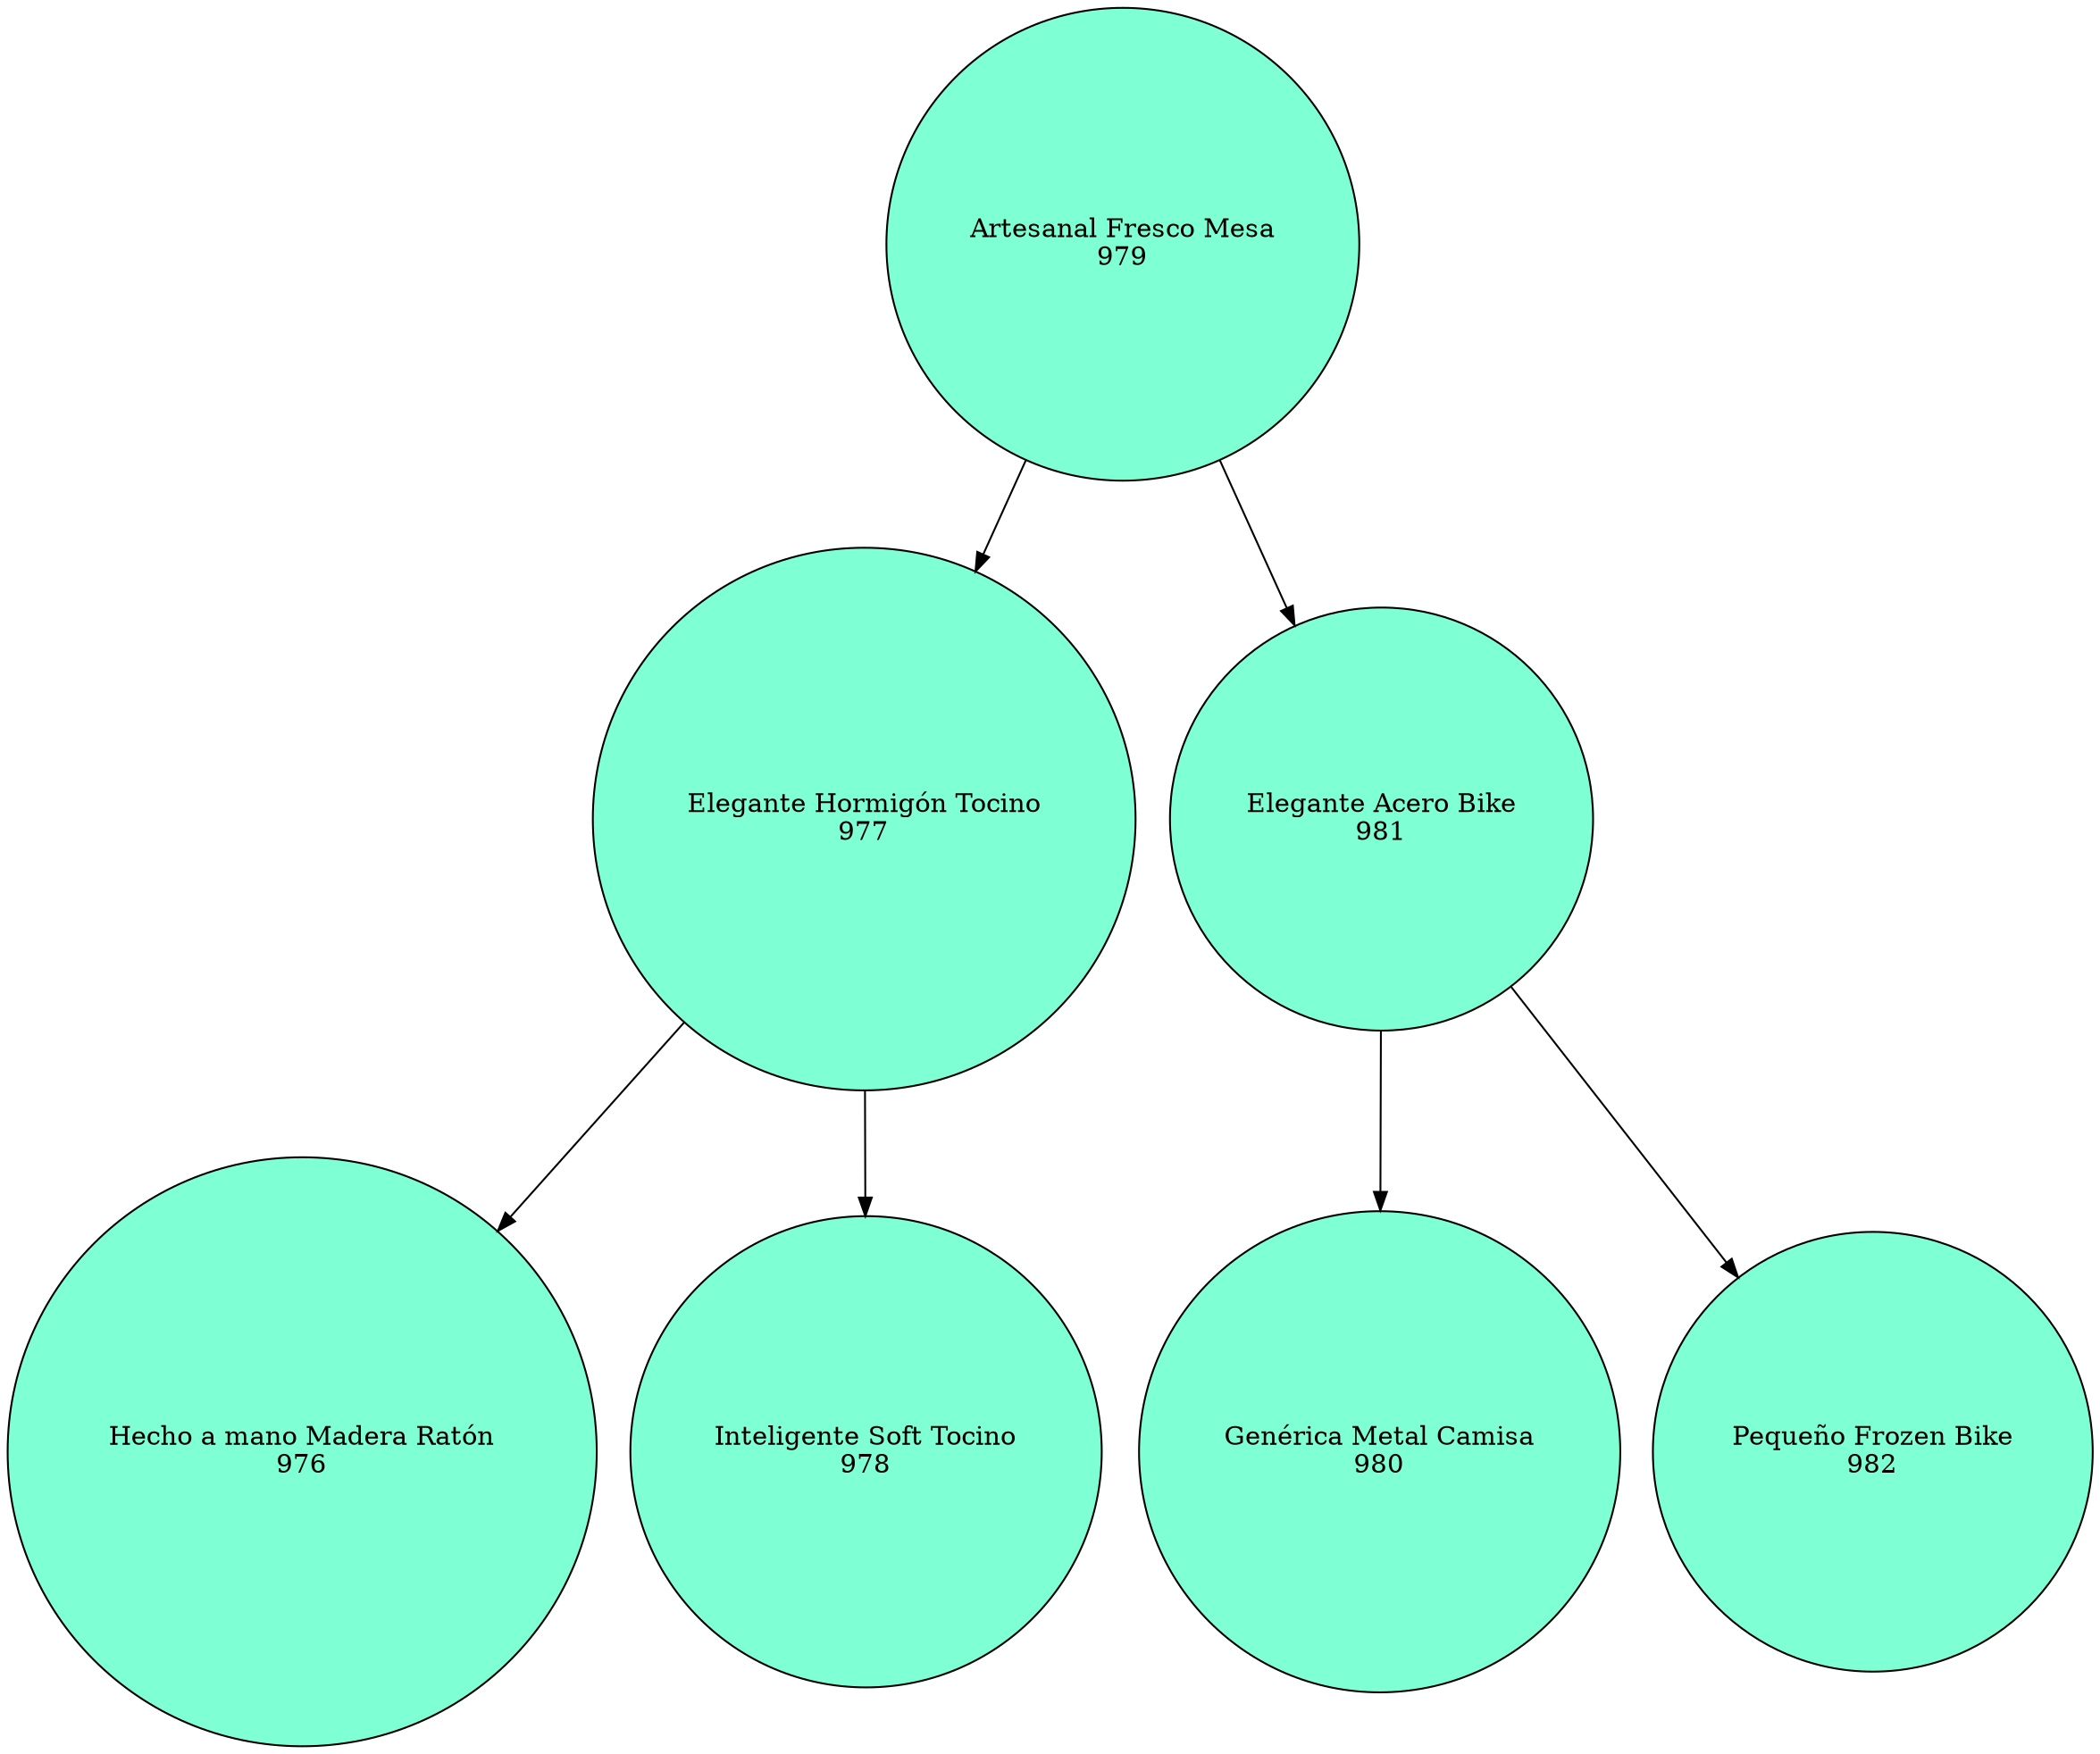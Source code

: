 digraph G{
node [shape=circle style=filled];
"0xc0000d6208"[label="Artesanal Fresco Mesa
979" fillcolor=aquamarine];
"0xc0000d6208" -> "0xc00011ea00";
"0xc0000d6208" -> "0xc00011ea08";
"0xc00011ea00"[label="Elegante Hormigón Tocino
977" fillcolor=aquamarine];
"0xc00011ea00" -> "0xc00011ebb0";
"0xc00011ea00" -> "0xc00011ebb8";
"0xc00011ebb0"[label="Hecho a mano Madera Ratón
976" fillcolor=aquamarine];
"0xc00011ebb8"[label="Inteligente Soft Tocino
978" fillcolor=aquamarine];
"0xc00011ea08"[label="Elegante Acero Bike
981" fillcolor=aquamarine];
"0xc00011ea08" -> "0xc00011ec40";
"0xc00011ea08" -> "0xc00011ec48";
"0xc00011ec40"[label="Genérica Metal Camisa
980" fillcolor=aquamarine];
"0xc00011ec48"[label="Pequeño Frozen Bike
982" fillcolor=aquamarine];

}
